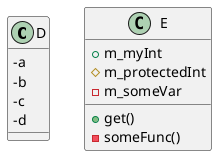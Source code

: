 @startuml
class D {
-a
-b
-c
-d
}
class E {
+get()
+m_myInt
#m_protectedInt
-someFunc()
-m_someVar
}
@enduml
